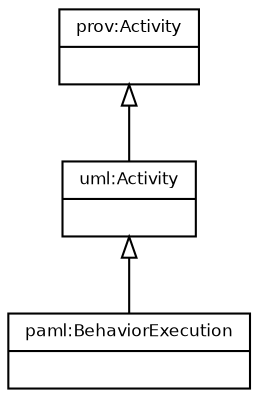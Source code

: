 digraph Activity {
	graph [dpi=300]
	prov_Activity -> uml_Activity [arrowtail=empty dir=back fontname="Bitstream Vera Sans" fontsize=8]
	prov_Activity [label="{prov:Activity|}" fontname="Bitstream Vera Sans" fontsize=8 shape=record]
	uml_Activity [label="{uml:Activity|}" fontname="Bitstream Vera Sans" fontsize=8 shape=record]
	uml_Activity -> paml_BehaviorExecution [arrowtail=empty dir=back fontname="Bitstream Vera Sans" fontsize=8]
	paml_BehaviorExecution [label="{paml:BehaviorExecution|}" fontname="Bitstream Vera Sans" fontsize=8 shape=record]
}

